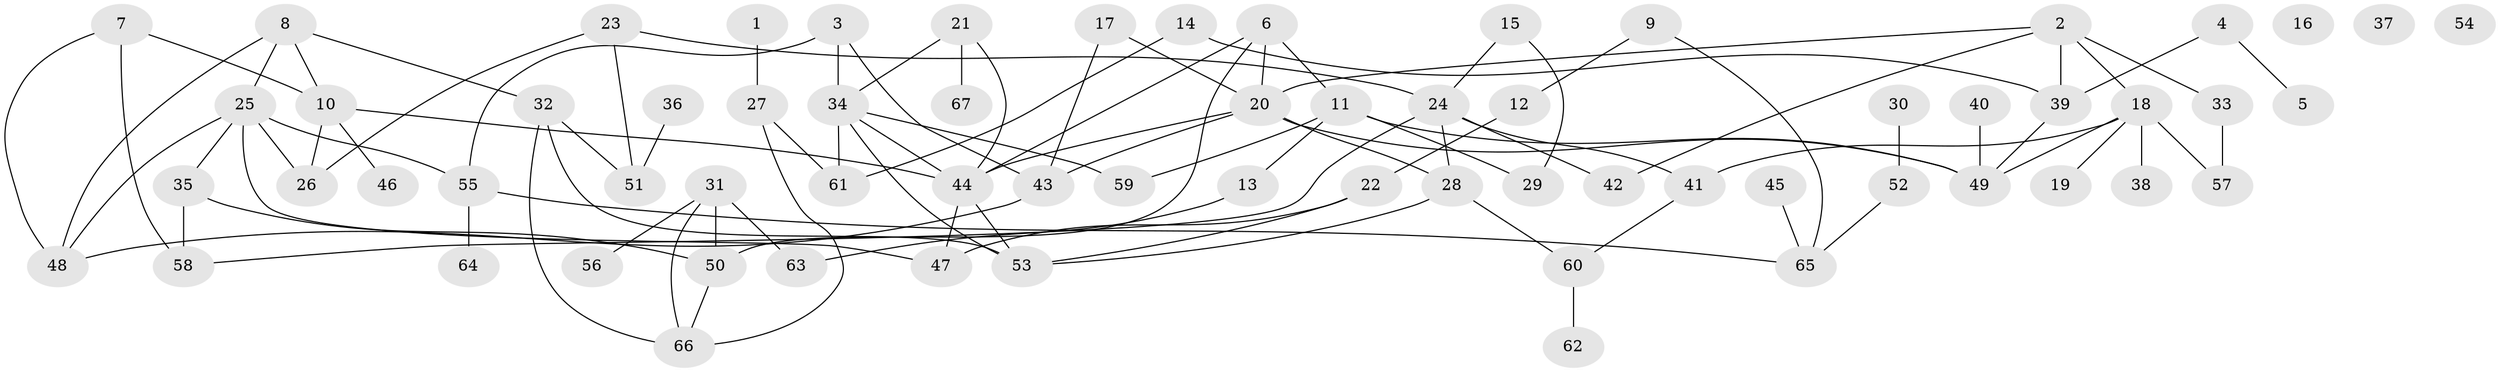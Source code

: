 // Generated by graph-tools (version 1.1) at 2025/25/03/09/25 03:25:21]
// undirected, 67 vertices, 97 edges
graph export_dot {
graph [start="1"]
  node [color=gray90,style=filled];
  1;
  2;
  3;
  4;
  5;
  6;
  7;
  8;
  9;
  10;
  11;
  12;
  13;
  14;
  15;
  16;
  17;
  18;
  19;
  20;
  21;
  22;
  23;
  24;
  25;
  26;
  27;
  28;
  29;
  30;
  31;
  32;
  33;
  34;
  35;
  36;
  37;
  38;
  39;
  40;
  41;
  42;
  43;
  44;
  45;
  46;
  47;
  48;
  49;
  50;
  51;
  52;
  53;
  54;
  55;
  56;
  57;
  58;
  59;
  60;
  61;
  62;
  63;
  64;
  65;
  66;
  67;
  1 -- 27;
  2 -- 18;
  2 -- 20;
  2 -- 33;
  2 -- 39;
  2 -- 42;
  3 -- 34;
  3 -- 43;
  3 -- 55;
  4 -- 5;
  4 -- 39;
  6 -- 11;
  6 -- 20;
  6 -- 44;
  6 -- 50;
  7 -- 10;
  7 -- 48;
  7 -- 58;
  8 -- 10;
  8 -- 25;
  8 -- 32;
  8 -- 48;
  9 -- 12;
  9 -- 65;
  10 -- 26;
  10 -- 44;
  10 -- 46;
  11 -- 13;
  11 -- 29;
  11 -- 49;
  11 -- 59;
  12 -- 22;
  13 -- 63;
  14 -- 39;
  14 -- 61;
  15 -- 24;
  15 -- 29;
  17 -- 20;
  17 -- 43;
  18 -- 19;
  18 -- 38;
  18 -- 41;
  18 -- 49;
  18 -- 57;
  20 -- 28;
  20 -- 43;
  20 -- 44;
  20 -- 49;
  21 -- 34;
  21 -- 44;
  21 -- 67;
  22 -- 47;
  22 -- 53;
  23 -- 24;
  23 -- 26;
  23 -- 51;
  24 -- 28;
  24 -- 41;
  24 -- 42;
  24 -- 58;
  25 -- 26;
  25 -- 35;
  25 -- 47;
  25 -- 48;
  25 -- 55;
  27 -- 61;
  27 -- 66;
  28 -- 53;
  28 -- 60;
  30 -- 52;
  31 -- 50;
  31 -- 56;
  31 -- 63;
  31 -- 66;
  32 -- 51;
  32 -- 53;
  32 -- 66;
  33 -- 57;
  34 -- 44;
  34 -- 53;
  34 -- 59;
  34 -- 61;
  35 -- 50;
  35 -- 58;
  36 -- 51;
  39 -- 49;
  40 -- 49;
  41 -- 60;
  43 -- 48;
  44 -- 47;
  44 -- 53;
  45 -- 65;
  50 -- 66;
  52 -- 65;
  55 -- 64;
  55 -- 65;
  60 -- 62;
}
